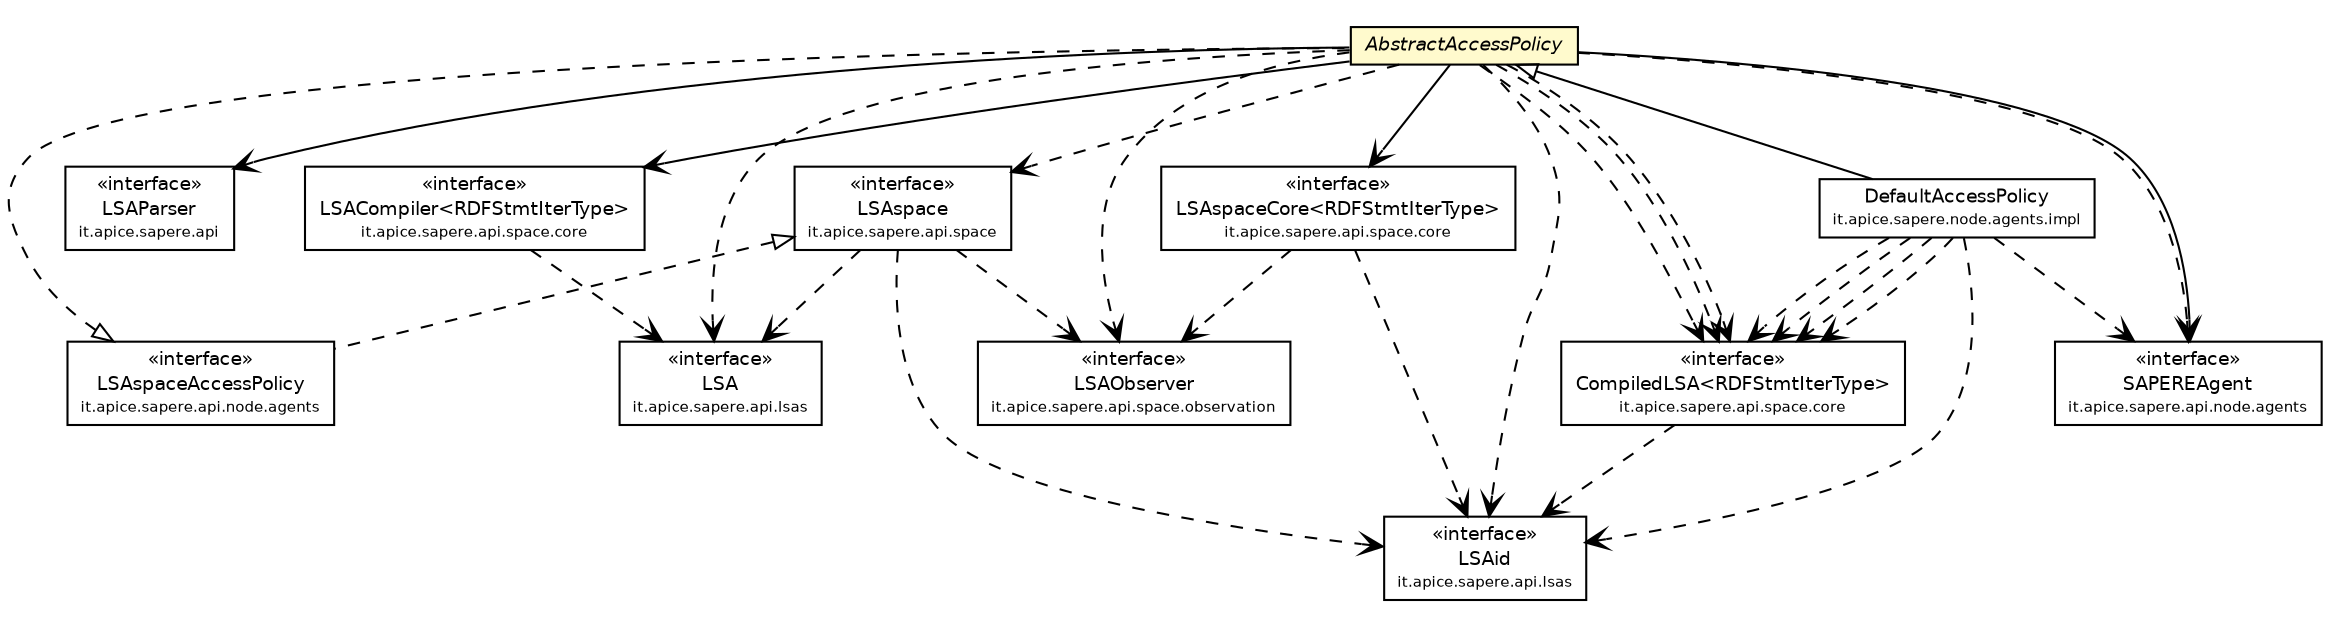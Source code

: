 #!/usr/local/bin/dot
#
# Class diagram 
# Generated by UmlGraph version 4.4 (http://www.spinellis.gr/sw/umlgraph)
#

digraph G {
	edge [fontname="Helvetica",fontsize=10,labelfontname="Helvetica",labelfontsize=10];
	node [fontname="Helvetica",fontsize=10,shape=plaintext];
	// it.apice.sapere.api.LSAParser
	c64053 [label=<<table border="0" cellborder="1" cellspacing="0" cellpadding="2" port="p" href="../../api/LSAParser.html">
		<tr><td><table border="0" cellspacing="0" cellpadding="1">
			<tr><td> &laquo;interface&raquo; </td></tr>
			<tr><td> LSAParser </td></tr>
			<tr><td><font point-size="7.0"> it.apice.sapere.api </font></td></tr>
		</table></td></tr>
		</table>>, fontname="Helvetica", fontcolor="black", fontsize=9.0];
	// it.apice.sapere.api.lsas.LSAid
	c64102 [label=<<table border="0" cellborder="1" cellspacing="0" cellpadding="2" port="p" href="../../api/lsas/LSAid.html">
		<tr><td><table border="0" cellspacing="0" cellpadding="1">
			<tr><td> &laquo;interface&raquo; </td></tr>
			<tr><td> LSAid </td></tr>
			<tr><td><font point-size="7.0"> it.apice.sapere.api.lsas </font></td></tr>
		</table></td></tr>
		</table>>, fontname="Helvetica", fontcolor="black", fontsize=9.0];
	// it.apice.sapere.api.lsas.LSA
	c64103 [label=<<table border="0" cellborder="1" cellspacing="0" cellpadding="2" port="p" href="../../api/lsas/LSA.html">
		<tr><td><table border="0" cellspacing="0" cellpadding="1">
			<tr><td> &laquo;interface&raquo; </td></tr>
			<tr><td> LSA </td></tr>
			<tr><td><font point-size="7.0"> it.apice.sapere.api.lsas </font></td></tr>
		</table></td></tr>
		</table>>, fontname="Helvetica", fontcolor="black", fontsize=9.0];
	// it.apice.sapere.api.node.agents.SAPEREAgent
	c64132 [label=<<table border="0" cellborder="1" cellspacing="0" cellpadding="2" port="p" href="../../api/node/agents/SAPEREAgent.html">
		<tr><td><table border="0" cellspacing="0" cellpadding="1">
			<tr><td> &laquo;interface&raquo; </td></tr>
			<tr><td> SAPEREAgent </td></tr>
			<tr><td><font point-size="7.0"> it.apice.sapere.api.node.agents </font></td></tr>
		</table></td></tr>
		</table>>, fontname="Helvetica", fontcolor="black", fontsize=9.0];
	// it.apice.sapere.api.node.agents.LSAspaceAccessPolicy
	c64133 [label=<<table border="0" cellborder="1" cellspacing="0" cellpadding="2" port="p" href="../../api/node/agents/LSAspaceAccessPolicy.html">
		<tr><td><table border="0" cellspacing="0" cellpadding="1">
			<tr><td> &laquo;interface&raquo; </td></tr>
			<tr><td> LSAspaceAccessPolicy </td></tr>
			<tr><td><font point-size="7.0"> it.apice.sapere.api.node.agents </font></td></tr>
		</table></td></tr>
		</table>>, fontname="Helvetica", fontcolor="black", fontsize=9.0];
	// it.apice.sapere.api.space.core.LSAspaceCore<RDFStmtIterType>
	c64139 [label=<<table border="0" cellborder="1" cellspacing="0" cellpadding="2" port="p" href="../../api/space/core/LSAspaceCore.html">
		<tr><td><table border="0" cellspacing="0" cellpadding="1">
			<tr><td> &laquo;interface&raquo; </td></tr>
			<tr><td> LSAspaceCore&lt;RDFStmtIterType&gt; </td></tr>
			<tr><td><font point-size="7.0"> it.apice.sapere.api.space.core </font></td></tr>
		</table></td></tr>
		</table>>, fontname="Helvetica", fontcolor="black", fontsize=9.0];
	// it.apice.sapere.api.space.core.LSACompiler<RDFStmtIterType>
	c64140 [label=<<table border="0" cellborder="1" cellspacing="0" cellpadding="2" port="p" href="../../api/space/core/LSACompiler.html">
		<tr><td><table border="0" cellspacing="0" cellpadding="1">
			<tr><td> &laquo;interface&raquo; </td></tr>
			<tr><td> LSACompiler&lt;RDFStmtIterType&gt; </td></tr>
			<tr><td><font point-size="7.0"> it.apice.sapere.api.space.core </font></td></tr>
		</table></td></tr>
		</table>>, fontname="Helvetica", fontcolor="black", fontsize=9.0];
	// it.apice.sapere.api.space.core.CompiledLSA<RDFStmtIterType>
	c64142 [label=<<table border="0" cellborder="1" cellspacing="0" cellpadding="2" port="p" href="../../api/space/core/CompiledLSA.html">
		<tr><td><table border="0" cellspacing="0" cellpadding="1">
			<tr><td> &laquo;interface&raquo; </td></tr>
			<tr><td> CompiledLSA&lt;RDFStmtIterType&gt; </td></tr>
			<tr><td><font point-size="7.0"> it.apice.sapere.api.space.core </font></td></tr>
		</table></td></tr>
		</table>>, fontname="Helvetica", fontcolor="black", fontsize=9.0];
	// it.apice.sapere.api.space.LSAspace
	c64147 [label=<<table border="0" cellborder="1" cellspacing="0" cellpadding="2" port="p" href="../../api/space/LSAspace.html">
		<tr><td><table border="0" cellspacing="0" cellpadding="1">
			<tr><td> &laquo;interface&raquo; </td></tr>
			<tr><td> LSAspace </td></tr>
			<tr><td><font point-size="7.0"> it.apice.sapere.api.space </font></td></tr>
		</table></td></tr>
		</table>>, fontname="Helvetica", fontcolor="black", fontsize=9.0];
	// it.apice.sapere.api.space.observation.LSAObserver
	c64157 [label=<<table border="0" cellborder="1" cellspacing="0" cellpadding="2" port="p" href="../../api/space/observation/LSAObserver.html">
		<tr><td><table border="0" cellspacing="0" cellpadding="1">
			<tr><td> &laquo;interface&raquo; </td></tr>
			<tr><td> LSAObserver </td></tr>
			<tr><td><font point-size="7.0"> it.apice.sapere.api.space.observation </font></td></tr>
		</table></td></tr>
		</table>>, fontname="Helvetica", fontcolor="black", fontsize=9.0];
	// it.apice.sapere.node.agents.AbstractAccessPolicy
	c64245 [label=<<table border="0" cellborder="1" cellspacing="0" cellpadding="2" port="p" bgcolor="lemonChiffon" href="./AbstractAccessPolicy.html">
		<tr><td><table border="0" cellspacing="0" cellpadding="1">
			<tr><td><font face="Helvetica-Oblique"> AbstractAccessPolicy </font></td></tr>
		</table></td></tr>
		</table>>, fontname="Helvetica", fontcolor="black", fontsize=9.0];
	// it.apice.sapere.node.agents.impl.DefaultAccessPolicy
	c64249 [label=<<table border="0" cellborder="1" cellspacing="0" cellpadding="2" port="p" href="./impl/DefaultAccessPolicy.html">
		<tr><td><table border="0" cellspacing="0" cellpadding="1">
			<tr><td> DefaultAccessPolicy </td></tr>
			<tr><td><font point-size="7.0"> it.apice.sapere.node.agents.impl </font></td></tr>
		</table></td></tr>
		</table>>, fontname="Helvetica", fontcolor="black", fontsize=9.0];
	//it.apice.sapere.api.node.agents.LSAspaceAccessPolicy implements it.apice.sapere.api.space.LSAspace
	c64147:p -> c64133:p [dir=back,arrowtail=empty,style=dashed];
	//it.apice.sapere.node.agents.AbstractAccessPolicy implements it.apice.sapere.api.node.agents.LSAspaceAccessPolicy
	c64133:p -> c64245:p [dir=back,arrowtail=empty,style=dashed];
	//it.apice.sapere.node.agents.impl.DefaultAccessPolicy extends it.apice.sapere.node.agents.AbstractAccessPolicy
	c64245:p -> c64249:p [dir=back,arrowtail=empty];
	// it.apice.sapere.node.agents.AbstractAccessPolicy NAVASSOC it.apice.sapere.api.space.core.LSAspaceCore<RDFStmtIterType>
	c64245:p -> c64139:p [taillabel="", label="", headlabel="", fontname="Helvetica", fontcolor="black", fontsize=10.0, color="black", arrowhead=open];
	// it.apice.sapere.node.agents.AbstractAccessPolicy NAVASSOC it.apice.sapere.api.node.agents.SAPEREAgent
	c64245:p -> c64132:p [taillabel="", label="", headlabel="", fontname="Helvetica", fontcolor="black", fontsize=10.0, color="black", arrowhead=open];
	// it.apice.sapere.node.agents.AbstractAccessPolicy NAVASSOC it.apice.sapere.api.space.core.LSACompiler<RDFStmtIterType>
	c64245:p -> c64140:p [taillabel="", label="", headlabel="", fontname="Helvetica", fontcolor="black", fontsize=10.0, color="black", arrowhead=open];
	// it.apice.sapere.node.agents.AbstractAccessPolicy NAVASSOC it.apice.sapere.api.LSAParser
	c64245:p -> c64053:p [taillabel="", label="", headlabel="", fontname="Helvetica", fontcolor="black", fontsize=10.0, color="black", arrowhead=open];
	// it.apice.sapere.api.space.core.LSAspaceCore<RDFStmtIterType> DEPEND it.apice.sapere.api.lsas.LSAid
	c64139:p -> c64102:p [taillabel="", label="", headlabel="", fontname="Helvetica", fontcolor="black", fontsize=10.0, color="black", arrowhead=open, style=dashed];
	// it.apice.sapere.api.space.core.LSAspaceCore<RDFStmtIterType> DEPEND it.apice.sapere.api.space.observation.LSAObserver
	c64139:p -> c64157:p [taillabel="", label="", headlabel="", fontname="Helvetica", fontcolor="black", fontsize=10.0, color="black", arrowhead=open, style=dashed];
	// it.apice.sapere.api.space.core.LSACompiler<RDFStmtIterType> DEPEND it.apice.sapere.api.lsas.LSA
	c64140:p -> c64103:p [taillabel="", label="", headlabel="", fontname="Helvetica", fontcolor="black", fontsize=10.0, color="black", arrowhead=open, style=dashed];
	// it.apice.sapere.api.space.core.CompiledLSA<RDFStmtIterType> DEPEND it.apice.sapere.api.lsas.LSAid
	c64142:p -> c64102:p [taillabel="", label="", headlabel="", fontname="Helvetica", fontcolor="black", fontsize=10.0, color="black", arrowhead=open, style=dashed];
	// it.apice.sapere.api.space.LSAspace DEPEND it.apice.sapere.api.space.observation.LSAObserver
	c64147:p -> c64157:p [taillabel="", label="", headlabel="", fontname="Helvetica", fontcolor="black", fontsize=10.0, color="black", arrowhead=open, style=dashed];
	// it.apice.sapere.api.space.LSAspace DEPEND it.apice.sapere.api.lsas.LSAid
	c64147:p -> c64102:p [taillabel="", label="", headlabel="", fontname="Helvetica", fontcolor="black", fontsize=10.0, color="black", arrowhead=open, style=dashed];
	// it.apice.sapere.api.space.LSAspace DEPEND it.apice.sapere.api.lsas.LSA
	c64147:p -> c64103:p [taillabel="", label="", headlabel="", fontname="Helvetica", fontcolor="black", fontsize=10.0, color="black", arrowhead=open, style=dashed];
	// it.apice.sapere.node.agents.AbstractAccessPolicy DEPEND it.apice.sapere.api.space.core.CompiledLSA<RDFStmtIterType>
	c64245:p -> c64142:p [taillabel="", label="", headlabel="", fontname="Helvetica", fontcolor="black", fontsize=10.0, color="black", arrowhead=open, style=dashed];
	// it.apice.sapere.node.agents.AbstractAccessPolicy DEPEND it.apice.sapere.api.space.LSAspace
	c64245:p -> c64147:p [taillabel="", label="", headlabel="", fontname="Helvetica", fontcolor="black", fontsize=10.0, color="black", arrowhead=open, style=dashed];
	// it.apice.sapere.node.agents.AbstractAccessPolicy DEPEND it.apice.sapere.api.space.observation.LSAObserver
	c64245:p -> c64157:p [taillabel="", label="", headlabel="", fontname="Helvetica", fontcolor="black", fontsize=10.0, color="black", arrowhead=open, style=dashed];
	// it.apice.sapere.node.agents.AbstractAccessPolicy DEPEND it.apice.sapere.api.lsas.LSAid
	c64245:p -> c64102:p [taillabel="", label="", headlabel="", fontname="Helvetica", fontcolor="black", fontsize=10.0, color="black", arrowhead=open, style=dashed];
	// it.apice.sapere.node.agents.AbstractAccessPolicy DEPEND it.apice.sapere.api.space.core.CompiledLSA<RDFStmtIterType>
	c64245:p -> c64142:p [taillabel="", label="", headlabel="", fontname="Helvetica", fontcolor="black", fontsize=10.0, color="black", arrowhead=open, style=dashed];
	// it.apice.sapere.node.agents.AbstractAccessPolicy DEPEND it.apice.sapere.api.lsas.LSA
	c64245:p -> c64103:p [taillabel="", label="", headlabel="", fontname="Helvetica", fontcolor="black", fontsize=10.0, color="black", arrowhead=open, style=dashed];
	// it.apice.sapere.node.agents.AbstractAccessPolicy DEPEND it.apice.sapere.api.node.agents.SAPEREAgent
	c64245:p -> c64132:p [taillabel="", label="", headlabel="", fontname="Helvetica", fontcolor="black", fontsize=10.0, color="black", arrowhead=open, style=dashed];
	// it.apice.sapere.node.agents.AbstractAccessPolicy DEPEND it.apice.sapere.api.space.core.CompiledLSA<RDFStmtIterType>
	c64245:p -> c64142:p [taillabel="", label="", headlabel="", fontname="Helvetica", fontcolor="black", fontsize=10.0, color="black", arrowhead=open, style=dashed];
	// it.apice.sapere.node.agents.impl.DefaultAccessPolicy DEPEND it.apice.sapere.api.space.core.CompiledLSA<RDFStmtIterType>
	c64249:p -> c64142:p [taillabel="", label="", headlabel="", fontname="Helvetica", fontcolor="black", fontsize=10.0, color="black", arrowhead=open, style=dashed];
	// it.apice.sapere.node.agents.impl.DefaultAccessPolicy DEPEND it.apice.sapere.api.lsas.LSAid
	c64249:p -> c64102:p [taillabel="", label="", headlabel="", fontname="Helvetica", fontcolor="black", fontsize=10.0, color="black", arrowhead=open, style=dashed];
	// it.apice.sapere.node.agents.impl.DefaultAccessPolicy DEPEND it.apice.sapere.api.space.core.CompiledLSA<RDFStmtIterType>
	c64249:p -> c64142:p [taillabel="", label="", headlabel="", fontname="Helvetica", fontcolor="black", fontsize=10.0, color="black", arrowhead=open, style=dashed];
	// it.apice.sapere.node.agents.impl.DefaultAccessPolicy DEPEND it.apice.sapere.api.space.core.CompiledLSA<RDFStmtIterType>
	c64249:p -> c64142:p [taillabel="", label="", headlabel="", fontname="Helvetica", fontcolor="black", fontsize=10.0, color="black", arrowhead=open, style=dashed];
	// it.apice.sapere.node.agents.impl.DefaultAccessPolicy DEPEND it.apice.sapere.api.node.agents.SAPEREAgent
	c64249:p -> c64132:p [taillabel="", label="", headlabel="", fontname="Helvetica", fontcolor="black", fontsize=10.0, color="black", arrowhead=open, style=dashed];
	// it.apice.sapere.node.agents.impl.DefaultAccessPolicy DEPEND it.apice.sapere.api.space.core.CompiledLSA<RDFStmtIterType>
	c64249:p -> c64142:p [taillabel="", label="", headlabel="", fontname="Helvetica", fontcolor="black", fontsize=10.0, color="black", arrowhead=open, style=dashed];
}

